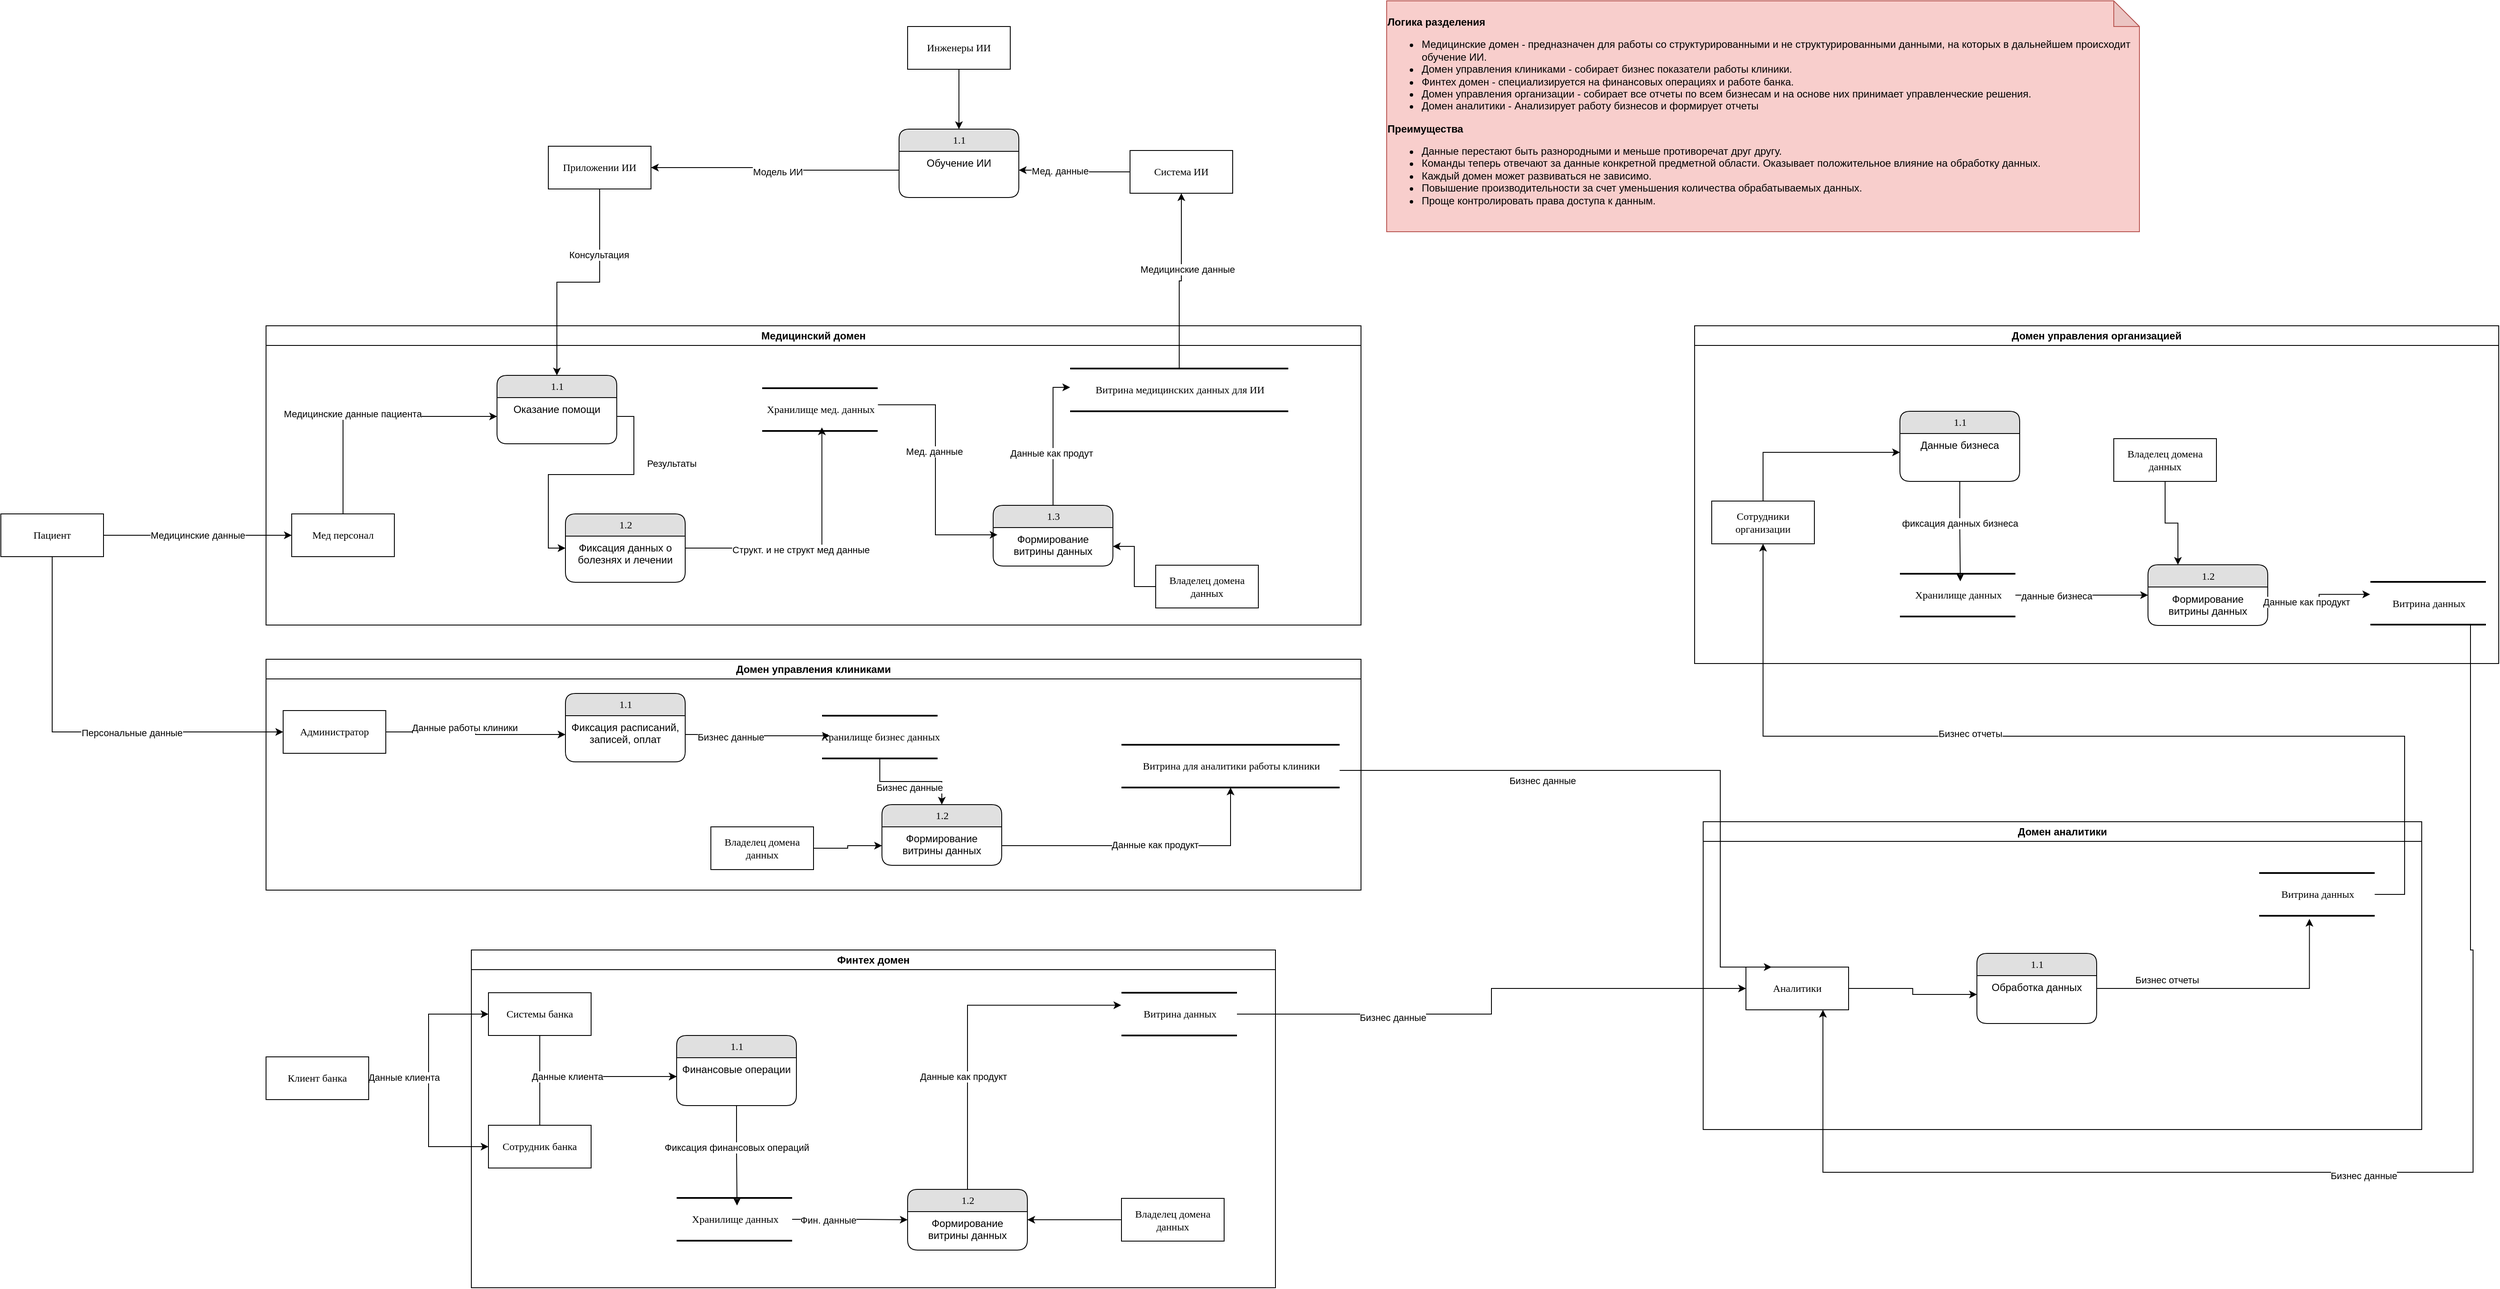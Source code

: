 <mxfile version="26.1.1">
  <diagram name="Page-1" id="52a04d89-c75d-2922-d76d-85b35f80e030">
    <mxGraphModel dx="3718" dy="1925" grid="1" gridSize="10" guides="1" tooltips="1" connect="1" arrows="1" fold="1" page="1" pageScale="1" pageWidth="1100" pageHeight="850" background="none" math="0" shadow="0">
      <root>
        <mxCell id="0" />
        <mxCell id="1" parent="0" />
        <mxCell id="bi-JPfnhNSues8XdKqLz-2" value="Медицинский домен" style="swimlane;whiteSpace=wrap;html=1;" vertex="1" parent="1">
          <mxGeometry x="-310" y="890" width="1280" height="350" as="geometry" />
        </mxCell>
        <mxCell id="bi-JPfnhNSues8XdKqLz-11" value="Витрина медицинских данных для ИИ" style="html=1;rounded=0;shadow=0;comic=0;labelBackgroundColor=none;strokeWidth=2;fontFamily=Verdana;fontSize=12;align=center;shape=mxgraph.ios7ui.horLines;" vertex="1" parent="bi-JPfnhNSues8XdKqLz-2">
          <mxGeometry x="940" y="50" width="255" height="50" as="geometry" />
        </mxCell>
        <mxCell id="bi-JPfnhNSues8XdKqLz-53" style="edgeStyle=orthogonalEdgeStyle;rounded=0;orthogonalLoop=1;jettySize=auto;html=1;entryX=0;entryY=0.5;entryDx=0;entryDy=0;" edge="1" parent="bi-JPfnhNSues8XdKqLz-2" source="bi-JPfnhNSues8XdKqLz-40" target="bi-JPfnhNSues8XdKqLz-50">
          <mxGeometry relative="1" as="geometry" />
        </mxCell>
        <mxCell id="bi-JPfnhNSues8XdKqLz-54" value="Медицинские данные пациента" style="edgeLabel;html=1;align=center;verticalAlign=middle;resizable=0;points=[];" vertex="1" connectable="0" parent="bi-JPfnhNSues8XdKqLz-53">
          <mxGeometry x="0.234" y="2" relative="1" as="geometry">
            <mxPoint x="-57" y="-1" as="offset" />
          </mxGeometry>
        </mxCell>
        <mxCell id="bi-JPfnhNSues8XdKqLz-40" value="Мед персонал" style="whiteSpace=wrap;html=1;rounded=0;shadow=0;comic=0;labelBackgroundColor=none;strokeWidth=1;fontFamily=Verdana;fontSize=12;align=center;" vertex="1" parent="bi-JPfnhNSues8XdKqLz-2">
          <mxGeometry x="30" y="220" width="120" height="50" as="geometry" />
        </mxCell>
        <mxCell id="bi-JPfnhNSues8XdKqLz-49" value="1.1" style="swimlane;html=1;fontStyle=0;childLayout=stackLayout;horizontal=1;startSize=26;fillColor=#e0e0e0;horizontalStack=0;resizeParent=1;resizeLast=0;collapsible=1;marginBottom=0;swimlaneFillColor=#ffffff;align=center;rounded=1;shadow=0;comic=0;labelBackgroundColor=none;strokeWidth=1;fontFamily=Verdana;fontSize=12" vertex="1" parent="bi-JPfnhNSues8XdKqLz-2">
          <mxGeometry x="270" y="58" width="140" height="80" as="geometry" />
        </mxCell>
        <mxCell id="bi-JPfnhNSues8XdKqLz-50" value="Оказание помощи" style="text;html=1;strokeColor=none;fillColor=none;spacingLeft=4;spacingRight=4;whiteSpace=wrap;overflow=hidden;rotatable=0;points=[[0,0.5],[1,0.5]];portConstraint=eastwest;align=center;" vertex="1" parent="bi-JPfnhNSues8XdKqLz-49">
          <mxGeometry y="26" width="140" height="44" as="geometry" />
        </mxCell>
        <mxCell id="bi-JPfnhNSues8XdKqLz-57" value="Хранилище мед. данных" style="html=1;rounded=0;shadow=0;comic=0;labelBackgroundColor=none;strokeWidth=2;fontFamily=Verdana;fontSize=12;align=center;shape=mxgraph.ios7ui.horLines;" vertex="1" parent="bi-JPfnhNSues8XdKqLz-2">
          <mxGeometry x="580" y="73" width="135" height="50" as="geometry" />
        </mxCell>
        <mxCell id="bi-JPfnhNSues8XdKqLz-59" style="edgeStyle=orthogonalEdgeStyle;rounded=0;orthogonalLoop=1;jettySize=auto;html=1;entryX=0;entryY=0.5;entryDx=0;entryDy=0;" edge="1" parent="bi-JPfnhNSues8XdKqLz-2" source="bi-JPfnhNSues8XdKqLz-50" target="bi-JPfnhNSues8XdKqLz-91">
          <mxGeometry relative="1" as="geometry" />
        </mxCell>
        <mxCell id="bi-JPfnhNSues8XdKqLz-60" value="Результаты" style="edgeLabel;html=1;align=center;verticalAlign=middle;resizable=0;points=[];" vertex="1" connectable="0" parent="bi-JPfnhNSues8XdKqLz-59">
          <mxGeometry x="-0.496" y="1" relative="1" as="geometry">
            <mxPoint x="43" y="1" as="offset" />
          </mxGeometry>
        </mxCell>
        <mxCell id="bi-JPfnhNSues8XdKqLz-91" value="1.2" style="swimlane;html=1;fontStyle=0;childLayout=stackLayout;horizontal=1;startSize=26;fillColor=#e0e0e0;horizontalStack=0;resizeParent=1;resizeLast=0;collapsible=1;marginBottom=0;swimlaneFillColor=#ffffff;align=center;rounded=1;shadow=0;comic=0;labelBackgroundColor=none;strokeWidth=1;fontFamily=Verdana;fontSize=12" vertex="1" parent="bi-JPfnhNSues8XdKqLz-2">
          <mxGeometry x="350" y="220" width="140" height="80" as="geometry" />
        </mxCell>
        <mxCell id="bi-JPfnhNSues8XdKqLz-92" value="Фиксация данных о болезнях и лечении" style="text;html=1;strokeColor=none;fillColor=none;spacingLeft=4;spacingRight=4;whiteSpace=wrap;overflow=hidden;rotatable=0;points=[[0,0.5],[1,0.5]];portConstraint=eastwest;align=center;" vertex="1" parent="bi-JPfnhNSues8XdKqLz-91">
          <mxGeometry y="26" width="140" height="44" as="geometry" />
        </mxCell>
        <mxCell id="bi-JPfnhNSues8XdKqLz-93" style="edgeStyle=orthogonalEdgeStyle;rounded=0;orthogonalLoop=1;jettySize=auto;html=1;entryX=0.517;entryY=0.917;entryDx=0;entryDy=0;entryPerimeter=0;" edge="1" parent="bi-JPfnhNSues8XdKqLz-2" source="bi-JPfnhNSues8XdKqLz-91" target="bi-JPfnhNSues8XdKqLz-57">
          <mxGeometry relative="1" as="geometry" />
        </mxCell>
        <mxCell id="bi-JPfnhNSues8XdKqLz-94" value="Структ. и не структ мед данные" style="edgeLabel;html=1;align=center;verticalAlign=middle;resizable=0;points=[];" vertex="1" connectable="0" parent="bi-JPfnhNSues8XdKqLz-93">
          <mxGeometry x="-0.103" y="-2" relative="1" as="geometry">
            <mxPoint as="offset" />
          </mxGeometry>
        </mxCell>
        <mxCell id="bi-JPfnhNSues8XdKqLz-100" value="Владелец домена данных" style="whiteSpace=wrap;html=1;rounded=0;shadow=0;comic=0;labelBackgroundColor=none;strokeWidth=1;fontFamily=Verdana;fontSize=12;align=center;" vertex="1" parent="bi-JPfnhNSues8XdKqLz-2">
          <mxGeometry x="1040" y="280" width="120" height="50" as="geometry" />
        </mxCell>
        <mxCell id="bi-JPfnhNSues8XdKqLz-98" value="1.3" style="swimlane;html=1;fontStyle=0;childLayout=stackLayout;horizontal=1;startSize=26;fillColor=#e0e0e0;horizontalStack=0;resizeParent=1;resizeLast=0;collapsible=1;marginBottom=0;swimlaneFillColor=#ffffff;align=center;rounded=1;shadow=0;comic=0;labelBackgroundColor=none;strokeWidth=1;fontFamily=Verdana;fontSize=12" vertex="1" parent="bi-JPfnhNSues8XdKqLz-2">
          <mxGeometry x="850" y="210" width="140" height="71" as="geometry" />
        </mxCell>
        <mxCell id="bi-JPfnhNSues8XdKqLz-99" value="Формирование витрины данных" style="text;html=1;strokeColor=none;fillColor=none;spacingLeft=4;spacingRight=4;whiteSpace=wrap;overflow=hidden;rotatable=0;points=[[0,0.5],[1,0.5]];portConstraint=eastwest;align=center;" vertex="1" parent="bi-JPfnhNSues8XdKqLz-98">
          <mxGeometry y="26" width="140" height="44" as="geometry" />
        </mxCell>
        <mxCell id="bi-JPfnhNSues8XdKqLz-103" style="edgeStyle=orthogonalEdgeStyle;rounded=0;orthogonalLoop=1;jettySize=auto;html=1;entryX=0.036;entryY=0.193;entryDx=0;entryDy=0;entryPerimeter=0;exitX=1.002;exitY=0.388;exitDx=0;exitDy=0;exitPerimeter=0;" edge="1" parent="bi-JPfnhNSues8XdKqLz-2" source="bi-JPfnhNSues8XdKqLz-57" target="bi-JPfnhNSues8XdKqLz-99">
          <mxGeometry relative="1" as="geometry" />
        </mxCell>
        <mxCell id="bi-JPfnhNSues8XdKqLz-104" value="Мед. данные" style="edgeLabel;html=1;align=center;verticalAlign=middle;resizable=0;points=[];" vertex="1" connectable="0" parent="bi-JPfnhNSues8XdKqLz-103">
          <mxGeometry x="-0.419" y="-2" relative="1" as="geometry">
            <mxPoint y="37" as="offset" />
          </mxGeometry>
        </mxCell>
        <mxCell id="bi-JPfnhNSues8XdKqLz-105" style="edgeStyle=orthogonalEdgeStyle;rounded=0;orthogonalLoop=1;jettySize=auto;html=1;entryX=1;entryY=0.5;entryDx=0;entryDy=0;" edge="1" parent="bi-JPfnhNSues8XdKqLz-2" source="bi-JPfnhNSues8XdKqLz-100" target="bi-JPfnhNSues8XdKqLz-99">
          <mxGeometry relative="1" as="geometry" />
        </mxCell>
        <mxCell id="bi-JPfnhNSues8XdKqLz-101" style="edgeStyle=orthogonalEdgeStyle;rounded=0;orthogonalLoop=1;jettySize=auto;html=1;entryX=0;entryY=0.44;entryDx=0;entryDy=0;entryPerimeter=0;" edge="1" parent="bi-JPfnhNSues8XdKqLz-2" source="bi-JPfnhNSues8XdKqLz-98" target="bi-JPfnhNSues8XdKqLz-11">
          <mxGeometry relative="1" as="geometry" />
        </mxCell>
        <mxCell id="bi-JPfnhNSues8XdKqLz-102" value="Данные как продут" style="edgeLabel;html=1;align=center;verticalAlign=middle;resizable=0;points=[];" vertex="1" connectable="0" parent="bi-JPfnhNSues8XdKqLz-101">
          <mxGeometry x="-0.231" y="2" relative="1" as="geometry">
            <mxPoint as="offset" />
          </mxGeometry>
        </mxCell>
        <mxCell id="bi-JPfnhNSues8XdKqLz-3" value="Финтех домен" style="swimlane;whiteSpace=wrap;html=1;" vertex="1" parent="1">
          <mxGeometry x="-70" y="1620" width="940" height="395" as="geometry" />
        </mxCell>
        <mxCell id="bi-JPfnhNSues8XdKqLz-26" style="edgeStyle=orthogonalEdgeStyle;rounded=0;orthogonalLoop=1;jettySize=auto;html=1;entryX=0;entryY=0.5;entryDx=0;entryDy=0;" edge="1" parent="bi-JPfnhNSues8XdKqLz-3" source="bi-JPfnhNSues8XdKqLz-10" target="bi-JPfnhNSues8XdKqLz-24">
          <mxGeometry relative="1" as="geometry" />
        </mxCell>
        <mxCell id="bi-JPfnhNSues8XdKqLz-27" value="Фин. данные" style="edgeLabel;html=1;align=center;verticalAlign=middle;resizable=0;points=[];" vertex="1" connectable="0" parent="bi-JPfnhNSues8XdKqLz-26">
          <mxGeometry x="-0.373" y="-1" relative="1" as="geometry">
            <mxPoint x="-1" as="offset" />
          </mxGeometry>
        </mxCell>
        <mxCell id="bi-JPfnhNSues8XdKqLz-10" value="Хранилище данных" style="html=1;rounded=0;shadow=0;comic=0;labelBackgroundColor=none;strokeWidth=2;fontFamily=Verdana;fontSize=12;align=center;shape=mxgraph.ios7ui.horLines;" vertex="1" parent="bi-JPfnhNSues8XdKqLz-3">
          <mxGeometry x="240" y="290" width="135" height="50" as="geometry" />
        </mxCell>
        <mxCell id="bi-JPfnhNSues8XdKqLz-32" style="edgeStyle=orthogonalEdgeStyle;rounded=0;orthogonalLoop=1;jettySize=auto;html=1;entryX=0;entryY=0.5;entryDx=0;entryDy=0;" edge="1" parent="bi-JPfnhNSues8XdKqLz-3" source="bi-JPfnhNSues8XdKqLz-12" target="bi-JPfnhNSues8XdKqLz-18">
          <mxGeometry relative="1" as="geometry" />
        </mxCell>
        <mxCell id="bi-JPfnhNSues8XdKqLz-12" value="Сотрудник банка" style="whiteSpace=wrap;html=1;rounded=0;shadow=0;comic=0;labelBackgroundColor=none;strokeWidth=1;fontFamily=Verdana;fontSize=12;align=center;" vertex="1" parent="bi-JPfnhNSues8XdKqLz-3">
          <mxGeometry x="20" y="205" width="120" height="50" as="geometry" />
        </mxCell>
        <mxCell id="bi-JPfnhNSues8XdKqLz-13" value="Витрина данных" style="html=1;rounded=0;shadow=0;comic=0;labelBackgroundColor=none;strokeWidth=2;fontFamily=Verdana;fontSize=12;align=center;shape=mxgraph.ios7ui.horLines;" vertex="1" parent="bi-JPfnhNSues8XdKqLz-3">
          <mxGeometry x="760" y="50" width="135" height="50" as="geometry" />
        </mxCell>
        <mxCell id="bi-JPfnhNSues8XdKqLz-28" style="edgeStyle=orthogonalEdgeStyle;rounded=0;orthogonalLoop=1;jettySize=auto;html=1;entryX=1;entryY=0.5;entryDx=0;entryDy=0;" edge="1" parent="bi-JPfnhNSues8XdKqLz-3" source="bi-JPfnhNSues8XdKqLz-14" target="bi-JPfnhNSues8XdKqLz-24">
          <mxGeometry relative="1" as="geometry" />
        </mxCell>
        <mxCell id="bi-JPfnhNSues8XdKqLz-14" value="Владелец домена данных" style="whiteSpace=wrap;html=1;rounded=0;shadow=0;comic=0;labelBackgroundColor=none;strokeWidth=1;fontFamily=Verdana;fontSize=12;align=center;" vertex="1" parent="bi-JPfnhNSues8XdKqLz-3">
          <mxGeometry x="760" y="290.5" width="120" height="50" as="geometry" />
        </mxCell>
        <mxCell id="bi-JPfnhNSues8XdKqLz-31" style="edgeStyle=orthogonalEdgeStyle;rounded=0;orthogonalLoop=1;jettySize=auto;html=1;entryX=0;entryY=0.5;entryDx=0;entryDy=0;" edge="1" parent="bi-JPfnhNSues8XdKqLz-3" source="bi-JPfnhNSues8XdKqLz-15" target="bi-JPfnhNSues8XdKqLz-18">
          <mxGeometry relative="1" as="geometry" />
        </mxCell>
        <mxCell id="bi-JPfnhNSues8XdKqLz-33" value="Данные клиента" style="edgeLabel;html=1;align=center;verticalAlign=middle;resizable=0;points=[];" vertex="1" connectable="0" parent="bi-JPfnhNSues8XdKqLz-31">
          <mxGeometry x="-0.231" relative="1" as="geometry">
            <mxPoint as="offset" />
          </mxGeometry>
        </mxCell>
        <mxCell id="bi-JPfnhNSues8XdKqLz-15" value="Системы банка" style="whiteSpace=wrap;html=1;rounded=0;shadow=0;comic=0;labelBackgroundColor=none;strokeWidth=1;fontFamily=Verdana;fontSize=12;align=center;" vertex="1" parent="bi-JPfnhNSues8XdKqLz-3">
          <mxGeometry x="20" y="50" width="120" height="50" as="geometry" />
        </mxCell>
        <mxCell id="bi-JPfnhNSues8XdKqLz-17" value="1.1" style="swimlane;html=1;fontStyle=0;childLayout=stackLayout;horizontal=1;startSize=26;fillColor=#e0e0e0;horizontalStack=0;resizeParent=1;resizeLast=0;collapsible=1;marginBottom=0;swimlaneFillColor=#ffffff;align=center;rounded=1;shadow=0;comic=0;labelBackgroundColor=none;strokeWidth=1;fontFamily=Verdana;fontSize=12" vertex="1" parent="bi-JPfnhNSues8XdKqLz-3">
          <mxGeometry x="240" y="100" width="140" height="82" as="geometry" />
        </mxCell>
        <mxCell id="bi-JPfnhNSues8XdKqLz-18" value="Финансовые операции" style="text;html=1;strokeColor=none;fillColor=none;spacingLeft=4;spacingRight=4;whiteSpace=wrap;overflow=hidden;rotatable=0;points=[[0,0.5],[1,0.5]];portConstraint=eastwest;align=center;" vertex="1" parent="bi-JPfnhNSues8XdKqLz-17">
          <mxGeometry y="26" width="140" height="44" as="geometry" />
        </mxCell>
        <mxCell id="bi-JPfnhNSues8XdKqLz-19" style="edgeStyle=orthogonalEdgeStyle;rounded=0;orthogonalLoop=1;jettySize=auto;html=1;entryX=0.523;entryY=0.177;entryDx=0;entryDy=0;entryPerimeter=0;" edge="1" parent="bi-JPfnhNSues8XdKqLz-3" source="bi-JPfnhNSues8XdKqLz-17" target="bi-JPfnhNSues8XdKqLz-10">
          <mxGeometry relative="1" as="geometry" />
        </mxCell>
        <mxCell id="bi-JPfnhNSues8XdKqLz-20" value="Фиксация финансовых операций" style="edgeLabel;html=1;align=center;verticalAlign=middle;resizable=0;points=[];" vertex="1" connectable="0" parent="bi-JPfnhNSues8XdKqLz-19">
          <mxGeometry x="-0.078" y="3" relative="1" as="geometry">
            <mxPoint y="-2" as="offset" />
          </mxGeometry>
        </mxCell>
        <mxCell id="bi-JPfnhNSues8XdKqLz-24" value="1.2" style="swimlane;html=1;fontStyle=0;childLayout=stackLayout;horizontal=1;startSize=26;fillColor=#e0e0e0;horizontalStack=0;resizeParent=1;resizeLast=0;collapsible=1;marginBottom=0;swimlaneFillColor=#ffffff;align=center;rounded=1;shadow=0;comic=0;labelBackgroundColor=none;strokeWidth=1;fontFamily=Verdana;fontSize=12" vertex="1" parent="bi-JPfnhNSues8XdKqLz-3">
          <mxGeometry x="510" y="280" width="140" height="71" as="geometry" />
        </mxCell>
        <mxCell id="bi-JPfnhNSues8XdKqLz-25" value="Формирование витрины данных" style="text;html=1;strokeColor=none;fillColor=none;spacingLeft=4;spacingRight=4;whiteSpace=wrap;overflow=hidden;rotatable=0;points=[[0,0.5],[1,0.5]];portConstraint=eastwest;align=center;" vertex="1" parent="bi-JPfnhNSues8XdKqLz-24">
          <mxGeometry y="26" width="140" height="44" as="geometry" />
        </mxCell>
        <mxCell id="bi-JPfnhNSues8XdKqLz-29" style="edgeStyle=orthogonalEdgeStyle;rounded=0;orthogonalLoop=1;jettySize=auto;html=1;entryX=-0.002;entryY=0.292;entryDx=0;entryDy=0;entryPerimeter=0;exitX=0.5;exitY=0;exitDx=0;exitDy=0;" edge="1" parent="bi-JPfnhNSues8XdKqLz-3" source="bi-JPfnhNSues8XdKqLz-24" target="bi-JPfnhNSues8XdKqLz-13">
          <mxGeometry relative="1" as="geometry" />
        </mxCell>
        <mxCell id="bi-JPfnhNSues8XdKqLz-30" value="Данные как продукт" style="edgeLabel;html=1;align=center;verticalAlign=middle;resizable=0;points=[];" vertex="1" connectable="0" parent="bi-JPfnhNSues8XdKqLz-29">
          <mxGeometry x="-0.33" y="5" relative="1" as="geometry">
            <mxPoint as="offset" />
          </mxGeometry>
        </mxCell>
        <mxCell id="bi-JPfnhNSues8XdKqLz-6" value="Домен аналитики" style="swimlane;whiteSpace=wrap;html=1;" vertex="1" parent="1">
          <mxGeometry x="1370" y="1470" width="840" height="360" as="geometry" />
        </mxCell>
        <mxCell id="bi-JPfnhNSues8XdKqLz-38" value="Витрина данных" style="html=1;rounded=0;shadow=0;comic=0;labelBackgroundColor=none;strokeWidth=2;fontFamily=Verdana;fontSize=12;align=center;shape=mxgraph.ios7ui.horLines;" vertex="1" parent="bi-JPfnhNSues8XdKqLz-6">
          <mxGeometry x="650" y="60" width="135" height="50" as="geometry" />
        </mxCell>
        <mxCell id="bi-JPfnhNSues8XdKqLz-169" style="edgeStyle=orthogonalEdgeStyle;rounded=0;orthogonalLoop=1;jettySize=auto;html=1;entryX=0;entryY=0.5;entryDx=0;entryDy=0;" edge="1" parent="bi-JPfnhNSues8XdKqLz-6" source="bi-JPfnhNSues8XdKqLz-37" target="bi-JPfnhNSues8XdKqLz-168">
          <mxGeometry relative="1" as="geometry" />
        </mxCell>
        <mxCell id="bi-JPfnhNSues8XdKqLz-37" value="Аналитики" style="whiteSpace=wrap;html=1;rounded=0;shadow=0;comic=0;labelBackgroundColor=none;strokeWidth=1;fontFamily=Verdana;fontSize=12;align=center;" vertex="1" parent="bi-JPfnhNSues8XdKqLz-6">
          <mxGeometry x="50" y="170" width="120" height="50" as="geometry" />
        </mxCell>
        <mxCell id="bi-JPfnhNSues8XdKqLz-167" value="1.1" style="swimlane;html=1;fontStyle=0;childLayout=stackLayout;horizontal=1;startSize=26;fillColor=#e0e0e0;horizontalStack=0;resizeParent=1;resizeLast=0;collapsible=1;marginBottom=0;swimlaneFillColor=#ffffff;align=center;rounded=1;shadow=0;comic=0;labelBackgroundColor=none;strokeWidth=1;fontFamily=Verdana;fontSize=12" vertex="1" parent="bi-JPfnhNSues8XdKqLz-6">
          <mxGeometry x="320" y="154" width="140" height="82" as="geometry" />
        </mxCell>
        <mxCell id="bi-JPfnhNSues8XdKqLz-168" value="Обработка данных" style="text;html=1;strokeColor=none;fillColor=none;spacingLeft=4;spacingRight=4;whiteSpace=wrap;overflow=hidden;rotatable=0;points=[[0,0.5],[1,0.5]];portConstraint=eastwest;align=center;" vertex="1" parent="bi-JPfnhNSues8XdKqLz-167">
          <mxGeometry y="26" width="140" height="44" as="geometry" />
        </mxCell>
        <mxCell id="bi-JPfnhNSues8XdKqLz-171" style="edgeStyle=orthogonalEdgeStyle;rounded=0;orthogonalLoop=1;jettySize=auto;html=1;entryX=0.435;entryY=1.073;entryDx=0;entryDy=0;entryPerimeter=0;" edge="1" parent="bi-JPfnhNSues8XdKqLz-6" source="bi-JPfnhNSues8XdKqLz-167" target="bi-JPfnhNSues8XdKqLz-38">
          <mxGeometry relative="1" as="geometry" />
        </mxCell>
        <mxCell id="bi-JPfnhNSues8XdKqLz-172" value="Бизнес отчеты" style="edgeLabel;html=1;align=center;verticalAlign=middle;resizable=0;points=[];" vertex="1" connectable="0" parent="bi-JPfnhNSues8XdKqLz-171">
          <mxGeometry x="-0.512" y="10" relative="1" as="geometry">
            <mxPoint x="1" as="offset" />
          </mxGeometry>
        </mxCell>
        <mxCell id="bi-JPfnhNSues8XdKqLz-34" style="edgeStyle=orthogonalEdgeStyle;rounded=0;orthogonalLoop=1;jettySize=auto;html=1;entryX=0;entryY=0.5;entryDx=0;entryDy=0;" edge="1" parent="1" source="bi-JPfnhNSues8XdKqLz-16" target="bi-JPfnhNSues8XdKqLz-15">
          <mxGeometry relative="1" as="geometry" />
        </mxCell>
        <mxCell id="bi-JPfnhNSues8XdKqLz-35" style="edgeStyle=orthogonalEdgeStyle;rounded=0;orthogonalLoop=1;jettySize=auto;html=1;entryX=0;entryY=0.5;entryDx=0;entryDy=0;" edge="1" parent="1" source="bi-JPfnhNSues8XdKqLz-16" target="bi-JPfnhNSues8XdKqLz-12">
          <mxGeometry relative="1" as="geometry" />
        </mxCell>
        <mxCell id="bi-JPfnhNSues8XdKqLz-36" value="Данные клиента" style="edgeLabel;html=1;align=center;verticalAlign=middle;resizable=0;points=[];" vertex="1" connectable="0" parent="bi-JPfnhNSues8XdKqLz-35">
          <mxGeometry x="-0.639" y="1" relative="1" as="geometry">
            <mxPoint x="1" as="offset" />
          </mxGeometry>
        </mxCell>
        <mxCell id="bi-JPfnhNSues8XdKqLz-16" value="Клиент банка" style="whiteSpace=wrap;html=1;rounded=0;shadow=0;comic=0;labelBackgroundColor=none;strokeWidth=1;fontFamily=Verdana;fontSize=12;align=center;" vertex="1" parent="1">
          <mxGeometry x="-310" y="1745" width="120" height="50" as="geometry" />
        </mxCell>
        <mxCell id="bi-JPfnhNSues8XdKqLz-44" style="edgeStyle=orthogonalEdgeStyle;rounded=0;orthogonalLoop=1;jettySize=auto;html=1;entryX=0;entryY=0.5;entryDx=0;entryDy=0;" edge="1" parent="1" source="bi-JPfnhNSues8XdKqLz-41" target="bi-JPfnhNSues8XdKqLz-40">
          <mxGeometry relative="1" as="geometry" />
        </mxCell>
        <mxCell id="bi-JPfnhNSues8XdKqLz-45" value="Медицинские данные" style="edgeLabel;html=1;align=center;verticalAlign=middle;resizable=0;points=[];" vertex="1" connectable="0" parent="bi-JPfnhNSues8XdKqLz-44">
          <mxGeometry x="-0.472" y="-3" relative="1" as="geometry">
            <mxPoint x="52" y="-3" as="offset" />
          </mxGeometry>
        </mxCell>
        <mxCell id="bi-JPfnhNSues8XdKqLz-95" style="edgeStyle=orthogonalEdgeStyle;rounded=0;orthogonalLoop=1;jettySize=auto;html=1;entryX=0;entryY=0.5;entryDx=0;entryDy=0;" edge="1" parent="1" source="bi-JPfnhNSues8XdKqLz-41" target="bi-JPfnhNSues8XdKqLz-71">
          <mxGeometry relative="1" as="geometry">
            <Array as="points">
              <mxPoint x="-560" y="1365" />
            </Array>
          </mxGeometry>
        </mxCell>
        <mxCell id="bi-JPfnhNSues8XdKqLz-96" value="Персональные данные" style="edgeLabel;html=1;align=center;verticalAlign=middle;resizable=0;points=[];" vertex="1" connectable="0" parent="bi-JPfnhNSues8XdKqLz-95">
          <mxGeometry x="0.251" y="-1" relative="1" as="geometry">
            <mxPoint x="1" as="offset" />
          </mxGeometry>
        </mxCell>
        <mxCell id="bi-JPfnhNSues8XdKqLz-41" value="Пациент" style="whiteSpace=wrap;html=1;rounded=0;shadow=0;comic=0;labelBackgroundColor=none;strokeWidth=1;fontFamily=Verdana;fontSize=12;align=center;" vertex="1" parent="1">
          <mxGeometry x="-620" y="1110" width="120" height="50" as="geometry" />
        </mxCell>
        <mxCell id="bi-JPfnhNSues8XdKqLz-64" value="Домен управления клиниками" style="swimlane;whiteSpace=wrap;html=1;" vertex="1" parent="1">
          <mxGeometry x="-310" y="1280" width="1280" height="270" as="geometry" />
        </mxCell>
        <mxCell id="bi-JPfnhNSues8XdKqLz-66" value="Витрина для аналитики работы клиники" style="html=1;rounded=0;shadow=0;comic=0;labelBackgroundColor=none;strokeWidth=2;fontFamily=Verdana;fontSize=12;align=center;shape=mxgraph.ios7ui.horLines;" vertex="1" parent="bi-JPfnhNSues8XdKqLz-64">
          <mxGeometry x="1000" y="100" width="255" height="50" as="geometry" />
        </mxCell>
        <mxCell id="bi-JPfnhNSues8XdKqLz-69" style="edgeStyle=orthogonalEdgeStyle;rounded=0;orthogonalLoop=1;jettySize=auto;html=1;entryX=0;entryY=0.5;entryDx=0;entryDy=0;" edge="1" parent="bi-JPfnhNSues8XdKqLz-64" source="bi-JPfnhNSues8XdKqLz-71" target="bi-JPfnhNSues8XdKqLz-75">
          <mxGeometry relative="1" as="geometry" />
        </mxCell>
        <mxCell id="bi-JPfnhNSues8XdKqLz-70" value="Данные работы клиники" style="edgeLabel;html=1;align=center;verticalAlign=middle;resizable=0;points=[];" vertex="1" connectable="0" parent="bi-JPfnhNSues8XdKqLz-69">
          <mxGeometry x="-0.279" y="2" relative="1" as="geometry">
            <mxPoint x="15" y="-3" as="offset" />
          </mxGeometry>
        </mxCell>
        <mxCell id="bi-JPfnhNSues8XdKqLz-71" value="Администратор" style="whiteSpace=wrap;html=1;rounded=0;shadow=0;comic=0;labelBackgroundColor=none;strokeWidth=1;fontFamily=Verdana;fontSize=12;align=center;" vertex="1" parent="bi-JPfnhNSues8XdKqLz-64">
          <mxGeometry x="20" y="60" width="120" height="50" as="geometry" />
        </mxCell>
        <mxCell id="bi-JPfnhNSues8XdKqLz-74" value="1.1" style="swimlane;html=1;fontStyle=0;childLayout=stackLayout;horizontal=1;startSize=26;fillColor=#e0e0e0;horizontalStack=0;resizeParent=1;resizeLast=0;collapsible=1;marginBottom=0;swimlaneFillColor=#ffffff;align=center;rounded=1;shadow=0;comic=0;labelBackgroundColor=none;strokeWidth=1;fontFamily=Verdana;fontSize=12" vertex="1" parent="bi-JPfnhNSues8XdKqLz-64">
          <mxGeometry x="350" y="40" width="140" height="80" as="geometry" />
        </mxCell>
        <mxCell id="bi-JPfnhNSues8XdKqLz-75" value="Фиксация расписаний, записей, оплат" style="text;html=1;strokeColor=none;fillColor=none;spacingLeft=4;spacingRight=4;whiteSpace=wrap;overflow=hidden;rotatable=0;points=[[0,0.5],[1,0.5]];portConstraint=eastwest;align=center;" vertex="1" parent="bi-JPfnhNSues8XdKqLz-74">
          <mxGeometry y="26" width="140" height="44" as="geometry" />
        </mxCell>
        <mxCell id="bi-JPfnhNSues8XdKqLz-86" style="edgeStyle=orthogonalEdgeStyle;rounded=0;orthogonalLoop=1;jettySize=auto;html=1;entryX=0.5;entryY=0;entryDx=0;entryDy=0;" edge="1" parent="bi-JPfnhNSues8XdKqLz-64" source="bi-JPfnhNSues8XdKqLz-77" target="bi-JPfnhNSues8XdKqLz-83">
          <mxGeometry relative="1" as="geometry" />
        </mxCell>
        <mxCell id="bi-JPfnhNSues8XdKqLz-87" value="Бизнес данные" style="edgeLabel;html=1;align=center;verticalAlign=middle;resizable=0;points=[];" vertex="1" connectable="0" parent="bi-JPfnhNSues8XdKqLz-86">
          <mxGeometry x="-0.042" y="-7" relative="1" as="geometry">
            <mxPoint x="1" as="offset" />
          </mxGeometry>
        </mxCell>
        <mxCell id="bi-JPfnhNSues8XdKqLz-77" value="Хранилище бизнес данных" style="html=1;rounded=0;shadow=0;comic=0;labelBackgroundColor=none;strokeWidth=2;fontFamily=Verdana;fontSize=12;align=center;shape=mxgraph.ios7ui.horLines;" vertex="1" parent="bi-JPfnhNSues8XdKqLz-64">
          <mxGeometry x="650" y="66" width="135" height="50" as="geometry" />
        </mxCell>
        <mxCell id="bi-JPfnhNSues8XdKqLz-80" style="edgeStyle=orthogonalEdgeStyle;rounded=0;orthogonalLoop=1;jettySize=auto;html=1;entryX=0.067;entryY=0.469;entryDx=0;entryDy=0;entryPerimeter=0;" edge="1" parent="bi-JPfnhNSues8XdKqLz-64" source="bi-JPfnhNSues8XdKqLz-75" target="bi-JPfnhNSues8XdKqLz-77">
          <mxGeometry relative="1" as="geometry" />
        </mxCell>
        <mxCell id="bi-JPfnhNSues8XdKqLz-81" value="Бизнес данные" style="edgeLabel;html=1;align=center;verticalAlign=middle;resizable=0;points=[];" vertex="1" connectable="0" parent="bi-JPfnhNSues8XdKqLz-80">
          <mxGeometry x="-0.393" y="-3" relative="1" as="geometry">
            <mxPoint x="1" as="offset" />
          </mxGeometry>
        </mxCell>
        <mxCell id="bi-JPfnhNSues8XdKqLz-88" style="edgeStyle=orthogonalEdgeStyle;rounded=0;orthogonalLoop=1;jettySize=auto;html=1;entryX=0;entryY=0.5;entryDx=0;entryDy=0;" edge="1" parent="bi-JPfnhNSues8XdKqLz-64" source="bi-JPfnhNSues8XdKqLz-85" target="bi-JPfnhNSues8XdKqLz-84">
          <mxGeometry relative="1" as="geometry" />
        </mxCell>
        <mxCell id="bi-JPfnhNSues8XdKqLz-85" value="Владелец домена данных" style="whiteSpace=wrap;html=1;rounded=0;shadow=0;comic=0;labelBackgroundColor=none;strokeWidth=1;fontFamily=Verdana;fontSize=12;align=center;" vertex="1" parent="bi-JPfnhNSues8XdKqLz-64">
          <mxGeometry x="520" y="196" width="120" height="50" as="geometry" />
        </mxCell>
        <mxCell id="bi-JPfnhNSues8XdKqLz-83" value="1.2" style="swimlane;html=1;fontStyle=0;childLayout=stackLayout;horizontal=1;startSize=26;fillColor=#e0e0e0;horizontalStack=0;resizeParent=1;resizeLast=0;collapsible=1;marginBottom=0;swimlaneFillColor=#ffffff;align=center;rounded=1;shadow=0;comic=0;labelBackgroundColor=none;strokeWidth=1;fontFamily=Verdana;fontSize=12" vertex="1" parent="bi-JPfnhNSues8XdKqLz-64">
          <mxGeometry x="720" y="170" width="140" height="71" as="geometry" />
        </mxCell>
        <mxCell id="bi-JPfnhNSues8XdKqLz-84" value="Формирование витрины данных" style="text;html=1;strokeColor=none;fillColor=none;spacingLeft=4;spacingRight=4;whiteSpace=wrap;overflow=hidden;rotatable=0;points=[[0,0.5],[1,0.5]];portConstraint=eastwest;align=center;" vertex="1" parent="bi-JPfnhNSues8XdKqLz-83">
          <mxGeometry y="26" width="140" height="44" as="geometry" />
        </mxCell>
        <mxCell id="bi-JPfnhNSues8XdKqLz-89" style="edgeStyle=orthogonalEdgeStyle;rounded=0;orthogonalLoop=1;jettySize=auto;html=1;" edge="1" parent="bi-JPfnhNSues8XdKqLz-64" source="bi-JPfnhNSues8XdKqLz-84" target="bi-JPfnhNSues8XdKqLz-66">
          <mxGeometry relative="1" as="geometry" />
        </mxCell>
        <mxCell id="bi-JPfnhNSues8XdKqLz-90" value="Данные как продукт" style="edgeLabel;html=1;align=center;verticalAlign=middle;resizable=0;points=[];" vertex="1" connectable="0" parent="bi-JPfnhNSues8XdKqLz-89">
          <mxGeometry x="0.063" y="1" relative="1" as="geometry">
            <mxPoint as="offset" />
          </mxGeometry>
        </mxCell>
        <mxCell id="bi-JPfnhNSues8XdKqLz-108" style="edgeStyle=orthogonalEdgeStyle;rounded=0;orthogonalLoop=1;jettySize=auto;html=1;entryX=0.5;entryY=1;entryDx=0;entryDy=0;" edge="1" parent="1" source="bi-JPfnhNSues8XdKqLz-11" target="bi-JPfnhNSues8XdKqLz-112">
          <mxGeometry relative="1" as="geometry">
            <mxPoint x="757.5" y="750" as="targetPoint" />
          </mxGeometry>
        </mxCell>
        <mxCell id="bi-JPfnhNSues8XdKqLz-109" value="Медицинские данные" style="edgeLabel;html=1;align=center;verticalAlign=middle;resizable=0;points=[];" vertex="1" connectable="0" parent="bi-JPfnhNSues8XdKqLz-108">
          <mxGeometry x="0.14" y="-6" relative="1" as="geometry">
            <mxPoint x="1" as="offset" />
          </mxGeometry>
        </mxCell>
        <mxCell id="bi-JPfnhNSues8XdKqLz-110" value="1.1" style="swimlane;html=1;fontStyle=0;childLayout=stackLayout;horizontal=1;startSize=26;fillColor=#e0e0e0;horizontalStack=0;resizeParent=1;resizeLast=0;collapsible=1;marginBottom=0;swimlaneFillColor=#ffffff;align=center;rounded=1;shadow=0;comic=0;labelBackgroundColor=none;strokeWidth=1;fontFamily=Verdana;fontSize=12" vertex="1" parent="1">
          <mxGeometry x="430" y="660" width="140" height="80" as="geometry" />
        </mxCell>
        <mxCell id="bi-JPfnhNSues8XdKqLz-111" value="Обучение ИИ" style="text;html=1;strokeColor=none;fillColor=none;spacingLeft=4;spacingRight=4;whiteSpace=wrap;overflow=hidden;rotatable=0;points=[[0,0.5],[1,0.5]];portConstraint=eastwest;align=center;" vertex="1" parent="bi-JPfnhNSues8XdKqLz-110">
          <mxGeometry y="26" width="140" height="44" as="geometry" />
        </mxCell>
        <mxCell id="bi-JPfnhNSues8XdKqLz-113" style="edgeStyle=orthogonalEdgeStyle;rounded=0;orthogonalLoop=1;jettySize=auto;html=1;" edge="1" parent="1" source="bi-JPfnhNSues8XdKqLz-112" target="bi-JPfnhNSues8XdKqLz-111">
          <mxGeometry relative="1" as="geometry" />
        </mxCell>
        <mxCell id="bi-JPfnhNSues8XdKqLz-116" value="Мед. данные" style="edgeLabel;html=1;align=center;verticalAlign=middle;resizable=0;points=[];" vertex="1" connectable="0" parent="bi-JPfnhNSues8XdKqLz-113">
          <mxGeometry x="0.263" y="1" relative="1" as="geometry">
            <mxPoint x="-1" as="offset" />
          </mxGeometry>
        </mxCell>
        <mxCell id="bi-JPfnhNSues8XdKqLz-112" value="Система ИИ" style="whiteSpace=wrap;html=1;rounded=0;shadow=0;comic=0;labelBackgroundColor=none;strokeWidth=1;fontFamily=Verdana;fontSize=12;align=center;" vertex="1" parent="1">
          <mxGeometry x="700" y="685" width="120" height="50" as="geometry" />
        </mxCell>
        <mxCell id="bi-JPfnhNSues8XdKqLz-115" style="edgeStyle=orthogonalEdgeStyle;rounded=0;orthogonalLoop=1;jettySize=auto;html=1;entryX=0.5;entryY=0;entryDx=0;entryDy=0;" edge="1" parent="1" source="bi-JPfnhNSues8XdKqLz-114" target="bi-JPfnhNSues8XdKqLz-110">
          <mxGeometry relative="1" as="geometry" />
        </mxCell>
        <mxCell id="bi-JPfnhNSues8XdKqLz-114" value="Инженеры ИИ" style="whiteSpace=wrap;html=1;rounded=0;shadow=0;comic=0;labelBackgroundColor=none;strokeWidth=1;fontFamily=Verdana;fontSize=12;align=center;" vertex="1" parent="1">
          <mxGeometry x="440" y="540" width="120" height="50" as="geometry" />
        </mxCell>
        <mxCell id="bi-JPfnhNSues8XdKqLz-120" style="edgeStyle=orthogonalEdgeStyle;rounded=0;orthogonalLoop=1;jettySize=auto;html=1;entryX=0.5;entryY=0;entryDx=0;entryDy=0;" edge="1" parent="1" source="bi-JPfnhNSues8XdKqLz-117" target="bi-JPfnhNSues8XdKqLz-49">
          <mxGeometry relative="1" as="geometry" />
        </mxCell>
        <mxCell id="bi-JPfnhNSues8XdKqLz-121" value="Консультация" style="edgeLabel;html=1;align=center;verticalAlign=middle;resizable=0;points=[];" vertex="1" connectable="0" parent="bi-JPfnhNSues8XdKqLz-120">
          <mxGeometry x="-0.43" y="-1" relative="1" as="geometry">
            <mxPoint as="offset" />
          </mxGeometry>
        </mxCell>
        <mxCell id="bi-JPfnhNSues8XdKqLz-117" value="Приложении ИИ" style="whiteSpace=wrap;html=1;rounded=0;shadow=0;comic=0;labelBackgroundColor=none;strokeWidth=1;fontFamily=Verdana;fontSize=12;align=center;" vertex="1" parent="1">
          <mxGeometry x="20" y="680" width="120" height="50" as="geometry" />
        </mxCell>
        <mxCell id="bi-JPfnhNSues8XdKqLz-118" style="edgeStyle=orthogonalEdgeStyle;rounded=0;orthogonalLoop=1;jettySize=auto;html=1;entryX=1;entryY=0.5;entryDx=0;entryDy=0;" edge="1" parent="1" source="bi-JPfnhNSues8XdKqLz-111" target="bi-JPfnhNSues8XdKqLz-117">
          <mxGeometry relative="1" as="geometry" />
        </mxCell>
        <mxCell id="bi-JPfnhNSues8XdKqLz-119" value="Модель ИИ" style="edgeLabel;html=1;align=center;verticalAlign=middle;resizable=0;points=[];" vertex="1" connectable="0" parent="bi-JPfnhNSues8XdKqLz-118">
          <mxGeometry x="-0.022" y="2" relative="1" as="geometry">
            <mxPoint x="1" as="offset" />
          </mxGeometry>
        </mxCell>
        <mxCell id="bi-JPfnhNSues8XdKqLz-142" style="edgeStyle=orthogonalEdgeStyle;rounded=0;orthogonalLoop=1;jettySize=auto;html=1;entryX=0.25;entryY=0;entryDx=0;entryDy=0;" edge="1" parent="1" source="bi-JPfnhNSues8XdKqLz-66" target="bi-JPfnhNSues8XdKqLz-37">
          <mxGeometry relative="1" as="geometry">
            <Array as="points">
              <mxPoint x="1390" y="1410" />
              <mxPoint x="1390" y="1640" />
            </Array>
          </mxGeometry>
        </mxCell>
        <mxCell id="bi-JPfnhNSues8XdKqLz-144" value="Бизнес данные" style="edgeLabel;html=1;align=center;verticalAlign=middle;resizable=0;points=[];" vertex="1" connectable="0" parent="bi-JPfnhNSues8XdKqLz-142">
          <mxGeometry x="-0.357" y="-12" relative="1" as="geometry">
            <mxPoint as="offset" />
          </mxGeometry>
        </mxCell>
        <mxCell id="bi-JPfnhNSues8XdKqLz-143" style="edgeStyle=orthogonalEdgeStyle;rounded=0;orthogonalLoop=1;jettySize=auto;html=1;entryX=0;entryY=0.5;entryDx=0;entryDy=0;" edge="1" parent="1" source="bi-JPfnhNSues8XdKqLz-13" target="bi-JPfnhNSues8XdKqLz-37">
          <mxGeometry relative="1" as="geometry" />
        </mxCell>
        <mxCell id="bi-JPfnhNSues8XdKqLz-145" value="Бизнес данные" style="edgeLabel;html=1;align=center;verticalAlign=middle;resizable=0;points=[];" vertex="1" connectable="0" parent="bi-JPfnhNSues8XdKqLz-143">
          <mxGeometry x="-0.42" y="-4" relative="1" as="geometry">
            <mxPoint as="offset" />
          </mxGeometry>
        </mxCell>
        <mxCell id="bi-JPfnhNSues8XdKqLz-148" value="Домен управления организацией" style="swimlane;whiteSpace=wrap;html=1;" vertex="1" parent="1">
          <mxGeometry x="1360" y="890" width="940" height="395" as="geometry" />
        </mxCell>
        <mxCell id="bi-JPfnhNSues8XdKqLz-149" style="edgeStyle=orthogonalEdgeStyle;rounded=0;orthogonalLoop=1;jettySize=auto;html=1;entryX=0;entryY=0.5;entryDx=0;entryDy=0;" edge="1" parent="bi-JPfnhNSues8XdKqLz-148" source="bi-JPfnhNSues8XdKqLz-151" target="bi-JPfnhNSues8XdKqLz-161">
          <mxGeometry relative="1" as="geometry" />
        </mxCell>
        <mxCell id="bi-JPfnhNSues8XdKqLz-150" value="данные бизнеса" style="edgeLabel;html=1;align=center;verticalAlign=middle;resizable=0;points=[];" vertex="1" connectable="0" parent="bi-JPfnhNSues8XdKqLz-149">
          <mxGeometry x="-0.373" y="-1" relative="1" as="geometry">
            <mxPoint x="-1" as="offset" />
          </mxGeometry>
        </mxCell>
        <mxCell id="bi-JPfnhNSues8XdKqLz-151" value="Хранилище данных" style="html=1;rounded=0;shadow=0;comic=0;labelBackgroundColor=none;strokeWidth=2;fontFamily=Verdana;fontSize=12;align=center;shape=mxgraph.ios7ui.horLines;" vertex="1" parent="bi-JPfnhNSues8XdKqLz-148">
          <mxGeometry x="240" y="290" width="135" height="50" as="geometry" />
        </mxCell>
        <mxCell id="bi-JPfnhNSues8XdKqLz-152" style="edgeStyle=orthogonalEdgeStyle;rounded=0;orthogonalLoop=1;jettySize=auto;html=1;entryX=0;entryY=0.5;entryDx=0;entryDy=0;" edge="1" parent="bi-JPfnhNSues8XdKqLz-148" source="bi-JPfnhNSues8XdKqLz-153" target="bi-JPfnhNSues8XdKqLz-158">
          <mxGeometry relative="1" as="geometry" />
        </mxCell>
        <mxCell id="bi-JPfnhNSues8XdKqLz-153" value="Сотрудники организации" style="whiteSpace=wrap;html=1;rounded=0;shadow=0;comic=0;labelBackgroundColor=none;strokeWidth=1;fontFamily=Verdana;fontSize=12;align=center;" vertex="1" parent="bi-JPfnhNSues8XdKqLz-148">
          <mxGeometry x="20" y="205" width="120" height="50" as="geometry" />
        </mxCell>
        <mxCell id="bi-JPfnhNSues8XdKqLz-154" value="Витрина данных" style="html=1;rounded=0;shadow=0;comic=0;labelBackgroundColor=none;strokeWidth=2;fontFamily=Verdana;fontSize=12;align=center;shape=mxgraph.ios7ui.horLines;" vertex="1" parent="bi-JPfnhNSues8XdKqLz-148">
          <mxGeometry x="790" y="299.5" width="135" height="50" as="geometry" />
        </mxCell>
        <mxCell id="bi-JPfnhNSues8XdKqLz-155" style="edgeStyle=orthogonalEdgeStyle;rounded=0;orthogonalLoop=1;jettySize=auto;html=1;entryX=0.25;entryY=0;entryDx=0;entryDy=0;" edge="1" parent="bi-JPfnhNSues8XdKqLz-148" source="bi-JPfnhNSues8XdKqLz-156" target="bi-JPfnhNSues8XdKqLz-161">
          <mxGeometry relative="1" as="geometry" />
        </mxCell>
        <mxCell id="bi-JPfnhNSues8XdKqLz-156" value="Владелец домена данных" style="whiteSpace=wrap;html=1;rounded=0;shadow=0;comic=0;labelBackgroundColor=none;strokeWidth=1;fontFamily=Verdana;fontSize=12;align=center;" vertex="1" parent="bi-JPfnhNSues8XdKqLz-148">
          <mxGeometry x="490" y="132" width="120" height="50" as="geometry" />
        </mxCell>
        <mxCell id="bi-JPfnhNSues8XdKqLz-157" value="1.1" style="swimlane;html=1;fontStyle=0;childLayout=stackLayout;horizontal=1;startSize=26;fillColor=#e0e0e0;horizontalStack=0;resizeParent=1;resizeLast=0;collapsible=1;marginBottom=0;swimlaneFillColor=#ffffff;align=center;rounded=1;shadow=0;comic=0;labelBackgroundColor=none;strokeWidth=1;fontFamily=Verdana;fontSize=12" vertex="1" parent="bi-JPfnhNSues8XdKqLz-148">
          <mxGeometry x="240" y="100" width="140" height="82" as="geometry" />
        </mxCell>
        <mxCell id="bi-JPfnhNSues8XdKqLz-158" value="Данные бизнеса" style="text;html=1;strokeColor=none;fillColor=none;spacingLeft=4;spacingRight=4;whiteSpace=wrap;overflow=hidden;rotatable=0;points=[[0,0.5],[1,0.5]];portConstraint=eastwest;align=center;" vertex="1" parent="bi-JPfnhNSues8XdKqLz-157">
          <mxGeometry y="26" width="140" height="44" as="geometry" />
        </mxCell>
        <mxCell id="bi-JPfnhNSues8XdKqLz-159" style="edgeStyle=orthogonalEdgeStyle;rounded=0;orthogonalLoop=1;jettySize=auto;html=1;entryX=0.523;entryY=0.177;entryDx=0;entryDy=0;entryPerimeter=0;" edge="1" parent="bi-JPfnhNSues8XdKqLz-148" source="bi-JPfnhNSues8XdKqLz-157" target="bi-JPfnhNSues8XdKqLz-151">
          <mxGeometry relative="1" as="geometry" />
        </mxCell>
        <mxCell id="bi-JPfnhNSues8XdKqLz-160" value="фиксация данных бизнеса" style="edgeLabel;html=1;align=center;verticalAlign=middle;resizable=0;points=[];" vertex="1" connectable="0" parent="bi-JPfnhNSues8XdKqLz-159">
          <mxGeometry x="-0.078" y="3" relative="1" as="geometry">
            <mxPoint y="-2" as="offset" />
          </mxGeometry>
        </mxCell>
        <mxCell id="bi-JPfnhNSues8XdKqLz-161" value="1.2" style="swimlane;html=1;fontStyle=0;childLayout=stackLayout;horizontal=1;startSize=26;fillColor=#e0e0e0;horizontalStack=0;resizeParent=1;resizeLast=0;collapsible=1;marginBottom=0;swimlaneFillColor=#ffffff;align=center;rounded=1;shadow=0;comic=0;labelBackgroundColor=none;strokeWidth=1;fontFamily=Verdana;fontSize=12" vertex="1" parent="bi-JPfnhNSues8XdKqLz-148">
          <mxGeometry x="530" y="279.5" width="140" height="71" as="geometry" />
        </mxCell>
        <mxCell id="bi-JPfnhNSues8XdKqLz-162" value="Формирование витрины данных" style="text;html=1;strokeColor=none;fillColor=none;spacingLeft=4;spacingRight=4;whiteSpace=wrap;overflow=hidden;rotatable=0;points=[[0,0.5],[1,0.5]];portConstraint=eastwest;align=center;" vertex="1" parent="bi-JPfnhNSues8XdKqLz-161">
          <mxGeometry y="26" width="140" height="44" as="geometry" />
        </mxCell>
        <mxCell id="bi-JPfnhNSues8XdKqLz-163" style="edgeStyle=orthogonalEdgeStyle;rounded=0;orthogonalLoop=1;jettySize=auto;html=1;entryX=-0.002;entryY=0.292;entryDx=0;entryDy=0;entryPerimeter=0;exitX=1;exitY=0.5;exitDx=0;exitDy=0;" edge="1" parent="bi-JPfnhNSues8XdKqLz-148" source="bi-JPfnhNSues8XdKqLz-162" target="bi-JPfnhNSues8XdKqLz-154">
          <mxGeometry relative="1" as="geometry" />
        </mxCell>
        <mxCell id="bi-JPfnhNSues8XdKqLz-164" value="Данные как продукт" style="edgeLabel;html=1;align=center;verticalAlign=middle;resizable=0;points=[];" vertex="1" connectable="0" parent="bi-JPfnhNSues8XdKqLz-163">
          <mxGeometry x="-0.33" y="5" relative="1" as="geometry">
            <mxPoint as="offset" />
          </mxGeometry>
        </mxCell>
        <mxCell id="bi-JPfnhNSues8XdKqLz-165" style="edgeStyle=orthogonalEdgeStyle;rounded=0;orthogonalLoop=1;jettySize=auto;html=1;entryX=0.75;entryY=1;entryDx=0;entryDy=0;" edge="1" parent="1" source="bi-JPfnhNSues8XdKqLz-154" target="bi-JPfnhNSues8XdKqLz-37">
          <mxGeometry relative="1" as="geometry">
            <Array as="points">
              <mxPoint x="2267" y="1620" />
              <mxPoint x="2270" y="1620" />
              <mxPoint x="2270" y="1880" />
              <mxPoint x="1510" y="1880" />
            </Array>
          </mxGeometry>
        </mxCell>
        <mxCell id="bi-JPfnhNSues8XdKqLz-166" value="Бизнес данные" style="edgeLabel;html=1;align=center;verticalAlign=middle;resizable=0;points=[];" vertex="1" connectable="0" parent="bi-JPfnhNSues8XdKqLz-165">
          <mxGeometry x="-0.032" y="4" relative="1" as="geometry">
            <mxPoint as="offset" />
          </mxGeometry>
        </mxCell>
        <mxCell id="bi-JPfnhNSues8XdKqLz-173" style="edgeStyle=orthogonalEdgeStyle;rounded=0;orthogonalLoop=1;jettySize=auto;html=1;entryX=0.5;entryY=1;entryDx=0;entryDy=0;" edge="1" parent="1" source="bi-JPfnhNSues8XdKqLz-38" target="bi-JPfnhNSues8XdKqLz-153">
          <mxGeometry relative="1" as="geometry">
            <Array as="points">
              <mxPoint x="2190" y="1555" />
              <mxPoint x="2190" y="1370" />
              <mxPoint x="1440" y="1370" />
            </Array>
          </mxGeometry>
        </mxCell>
        <mxCell id="bi-JPfnhNSues8XdKqLz-175" value="Бизнес отчеты" style="edgeLabel;html=1;align=center;verticalAlign=middle;resizable=0;points=[];" vertex="1" connectable="0" parent="bi-JPfnhNSues8XdKqLz-173">
          <mxGeometry x="0.218" y="-3" relative="1" as="geometry">
            <mxPoint as="offset" />
          </mxGeometry>
        </mxCell>
        <mxCell id="bi-JPfnhNSues8XdKqLz-176" value="&lt;div style=&quot;text-align: left;&quot;&gt;&lt;b&gt;Логика разделения&lt;/b&gt;&lt;/div&gt;&lt;div style=&quot;text-align: left;&quot;&gt;&lt;ul&gt;&lt;li&gt;Медицинские домен - предназначен для работы со структурированными и не структурированными данными, на которых в дальнейшем происходит обучение ИИ.&lt;/li&gt;&lt;li&gt;Домен управления клиниками - собирает бизнес показатели работы клиники.&lt;/li&gt;&lt;li&gt;Финтех домен - специализируется на финансовых операциях и работе банка.&lt;/li&gt;&lt;li&gt;Домен управления организации - собирает все отчеты по всем бизнесам и на основе них принимает управленческие решения.&lt;/li&gt;&lt;li&gt;Домен аналитики - Анализирует работу бизнесов и формирует отчеты&lt;/li&gt;&lt;/ul&gt;&lt;/div&gt;&lt;div style=&quot;text-align: left;&quot;&gt;&lt;span style=&quot;background-color: transparent; color: light-dark(rgb(0, 0, 0), rgb(255, 255, 255));&quot;&gt;&lt;b&gt;Преимущества&lt;/b&gt;&lt;/span&gt;&lt;/div&gt;&lt;div style=&quot;text-align: left;&quot;&gt;&lt;ul&gt;&lt;li&gt;Данные перестают быть разнородными и меньше противоречат друг другу.&lt;/li&gt;&lt;li&gt;Команды теперь отвечают за данные конкретной предметной области. Оказывает положительное влияние на обработку данных.&lt;/li&gt;&lt;li&gt;Каждый домен может развиваться не зависимо.&lt;/li&gt;&lt;li&gt;Повышение производительности за счет уменьшения количества обрабатываемых данных.&lt;/li&gt;&lt;li&gt;Проще контролировать права доступа к данным.&lt;/li&gt;&lt;/ul&gt;&lt;/div&gt;" style="shape=note;whiteSpace=wrap;html=1;backgroundOutline=1;darkOpacity=0.05;fillColor=#f8cecc;strokeColor=#b85450;" vertex="1" parent="1">
          <mxGeometry x="1000" y="510" width="880" height="270" as="geometry" />
        </mxCell>
      </root>
    </mxGraphModel>
  </diagram>
</mxfile>
